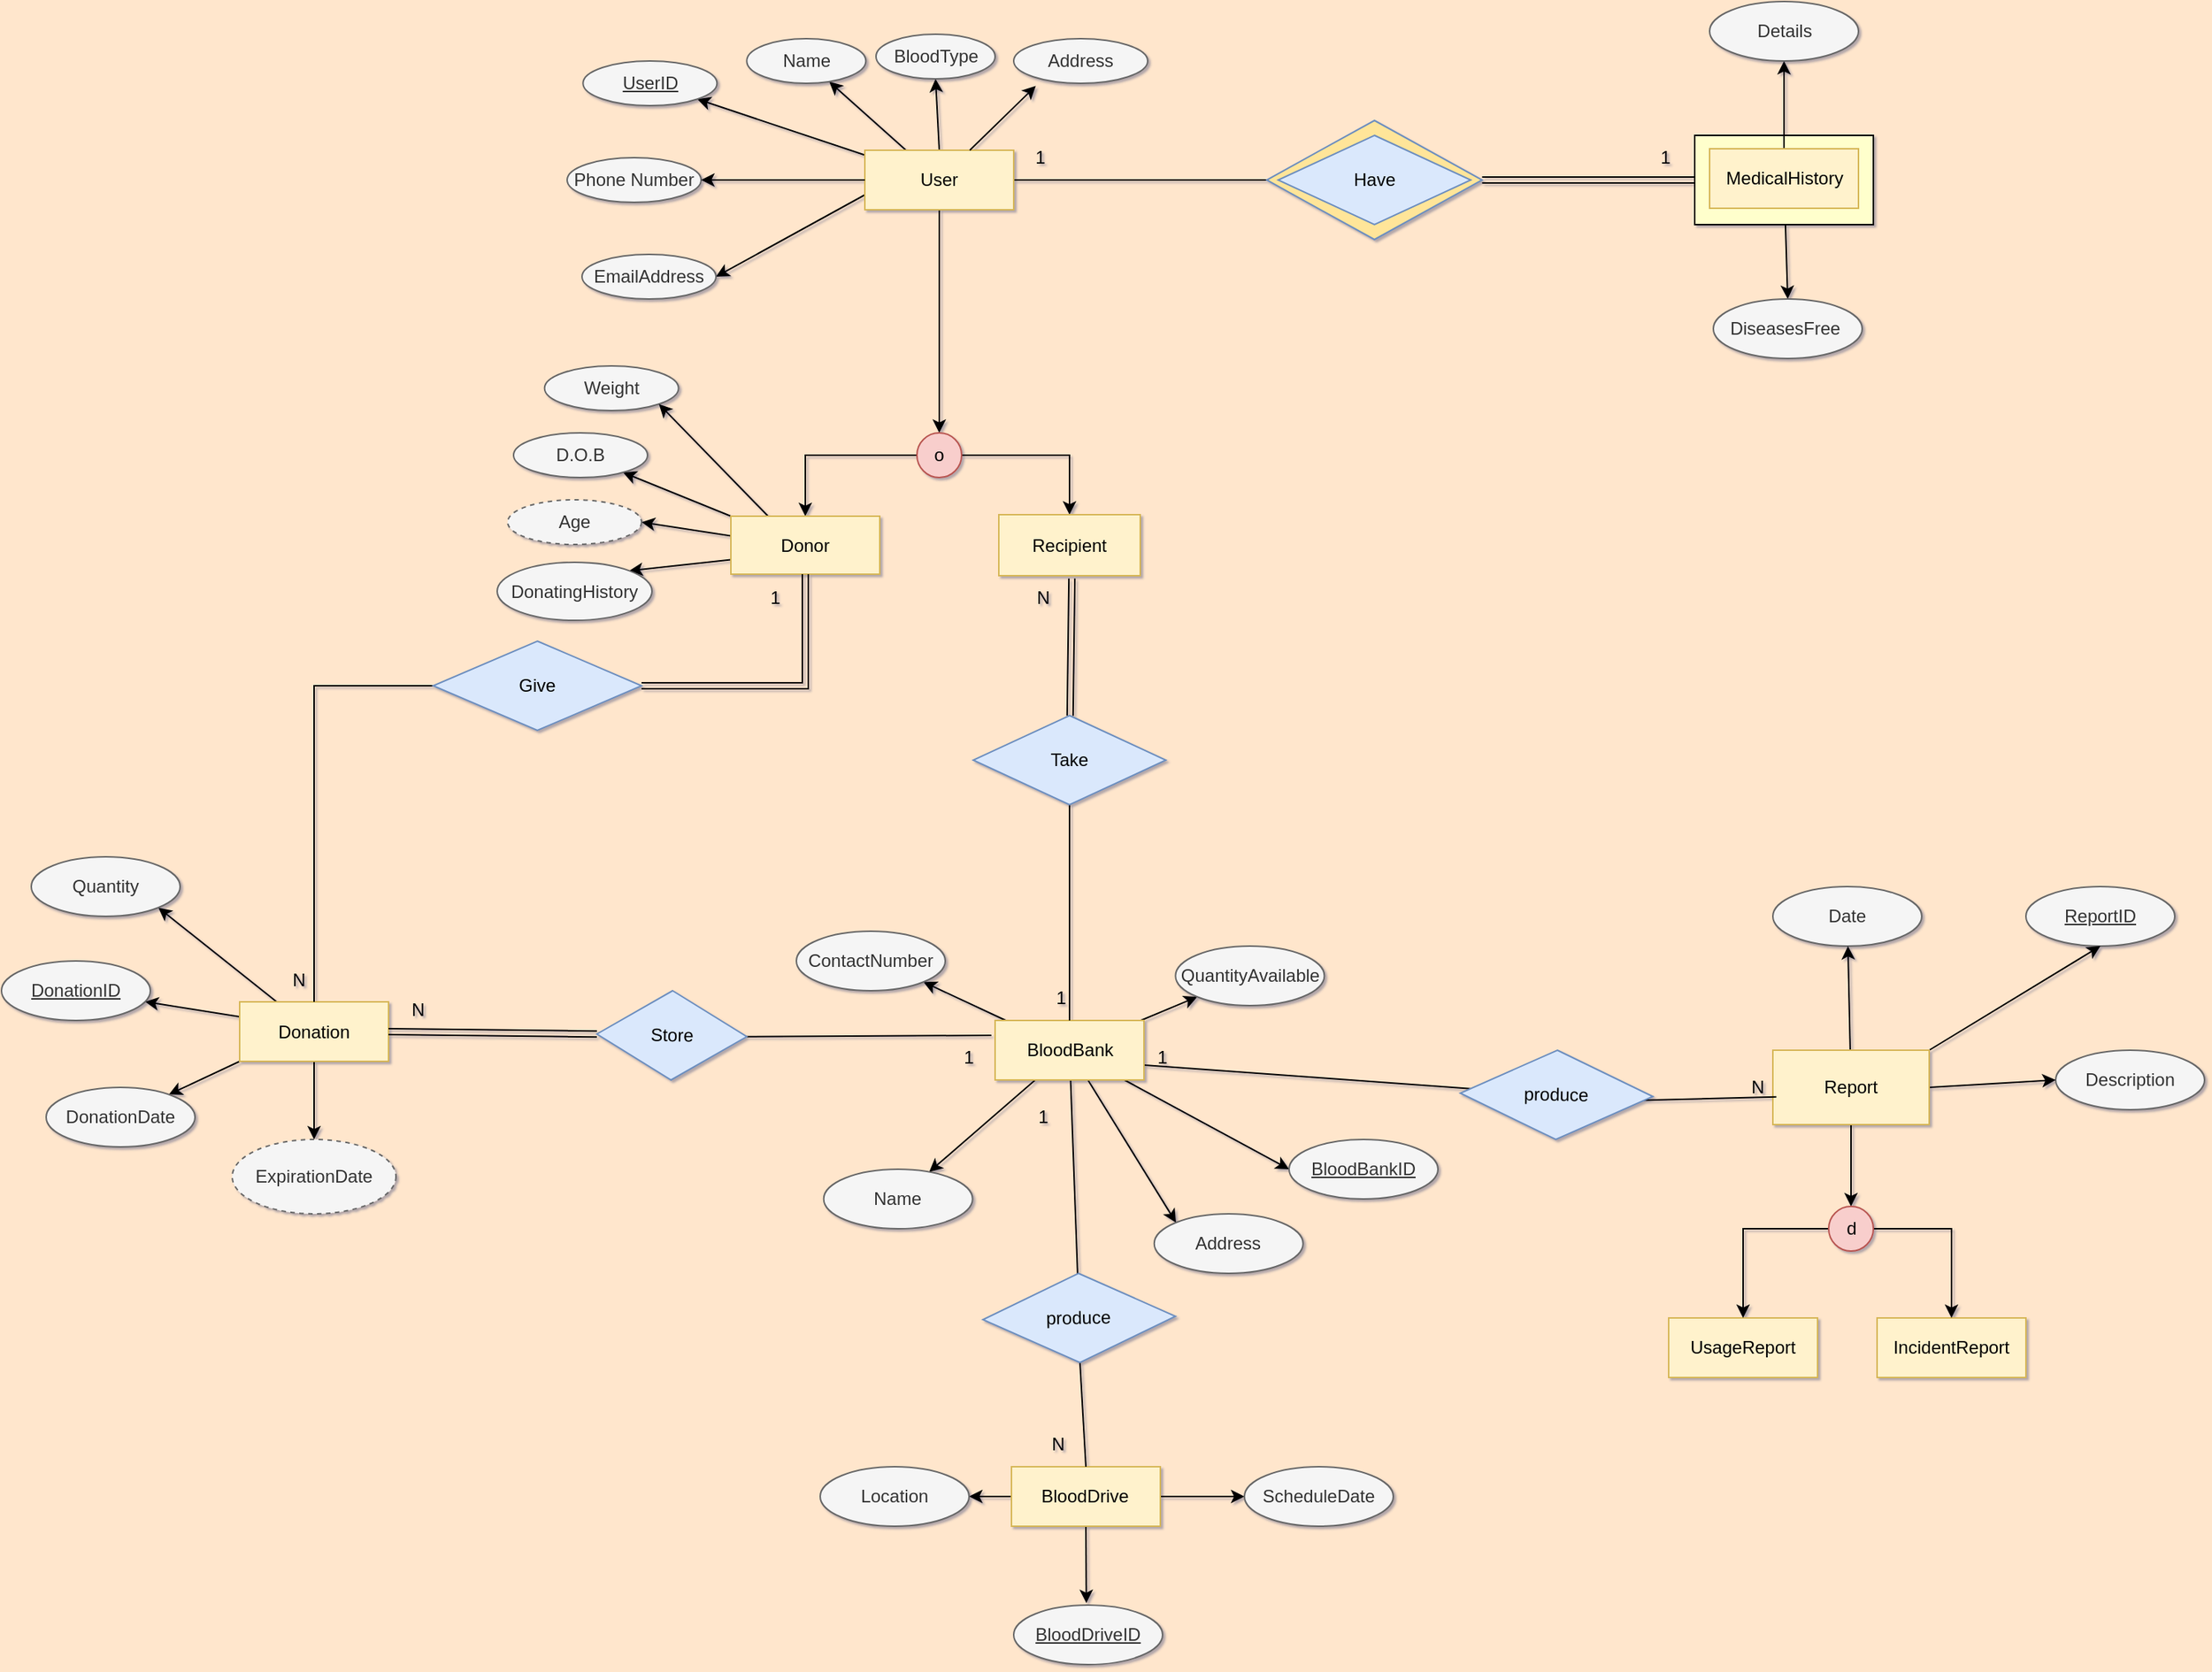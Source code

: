 <mxfile version="22.0.8" type="github">
  <diagram id="R2lEEEUBdFMjLlhIrx00" name="Page-1">
    <mxGraphModel dx="1985" dy="1155" grid="1" gridSize="10" guides="1" tooltips="1" connect="1" arrows="1" fold="1" page="1" pageScale="1" pageWidth="2336" pageHeight="1654" background="#FFE6CC" math="0" shadow="1" extFonts="Permanent Marker^https://fonts.googleapis.com/css?family=Permanent+Marker">
      <root>
        <mxCell id="0" />
        <mxCell id="1" parent="0" />
        <mxCell id="_rmbIt593e3uRn-yPing-3" value="" style="rounded=0;orthogonalLoop=1;jettySize=auto;html=1;" parent="1" source="_rmbIt593e3uRn-yPing-1" target="_rmbIt593e3uRn-yPing-2" edge="1">
          <mxGeometry relative="1" as="geometry" />
        </mxCell>
        <mxCell id="_rmbIt593e3uRn-yPing-5" value="" style="rounded=0;orthogonalLoop=1;jettySize=auto;html=1;" parent="1" source="_rmbIt593e3uRn-yPing-1" target="_rmbIt593e3uRn-yPing-4" edge="1">
          <mxGeometry relative="1" as="geometry" />
        </mxCell>
        <mxCell id="_rmbIt593e3uRn-yPing-9" style="rounded=0;orthogonalLoop=1;jettySize=auto;html=1;entryX=1;entryY=0.5;entryDx=0;entryDy=0;exitX=0;exitY=0.5;exitDx=0;exitDy=0;" parent="1" target="_rmbIt593e3uRn-yPing-10" edge="1">
          <mxGeometry relative="1" as="geometry">
            <mxPoint x="529.83" y="680" as="targetPoint" />
            <mxPoint x="590.83" y="710.5" as="sourcePoint" />
          </mxGeometry>
        </mxCell>
        <mxCell id="_rmbIt593e3uRn-yPing-12" value="" style="rounded=0;orthogonalLoop=1;jettySize=auto;html=1;exitX=0;exitY=0;exitDx=0;exitDy=0;" parent="1" source="mngqqu9BJPB-wj1xq_c6-21" target="_rmbIt593e3uRn-yPing-11" edge="1">
          <mxGeometry relative="1" as="geometry">
            <mxPoint x="494" y="670" as="sourcePoint" />
          </mxGeometry>
        </mxCell>
        <mxCell id="_rmbIt593e3uRn-yPing-21" style="rounded=0;orthogonalLoop=1;jettySize=auto;html=1;entryX=1;entryY=0.5;entryDx=0;entryDy=0;exitX=0;exitY=0.75;exitDx=0;exitDy=0;" parent="1" source="_rmbIt593e3uRn-yPing-1" target="_rmbIt593e3uRn-yPing-19" edge="1">
          <mxGeometry relative="1" as="geometry" />
        </mxCell>
        <mxCell id="_rmbIt593e3uRn-yPing-31" style="rounded=0;orthogonalLoop=1;jettySize=auto;html=1;exitX=0;exitY=0.75;exitDx=0;exitDy=0;entryX=1;entryY=0;entryDx=0;entryDy=0;" parent="1" source="mngqqu9BJPB-wj1xq_c6-21" target="_rmbIt593e3uRn-yPing-30" edge="1">
          <mxGeometry relative="1" as="geometry">
            <mxPoint x="591" y="731" as="sourcePoint" />
            <mxPoint x="490" y="741.75" as="targetPoint" />
          </mxGeometry>
        </mxCell>
        <mxCell id="ONDrYkihtajZO3aNgYlQ-14" style="rounded=0;orthogonalLoop=1;jettySize=auto;html=1;exitX=0.5;exitY=0;exitDx=0;exitDy=0;entryX=0.5;entryY=1;entryDx=0;entryDy=0;" parent="1" source="_rmbIt593e3uRn-yPing-1" target="ONDrYkihtajZO3aNgYlQ-13" edge="1">
          <mxGeometry relative="1" as="geometry" />
        </mxCell>
        <mxCell id="mngqqu9BJPB-wj1xq_c6-20" style="edgeStyle=orthogonalEdgeStyle;rounded=0;orthogonalLoop=1;jettySize=auto;html=1;entryX=0.5;entryY=0;entryDx=0;entryDy=0;" parent="1" source="_rmbIt593e3uRn-yPing-1" target="mngqqu9BJPB-wj1xq_c6-17" edge="1">
          <mxGeometry relative="1" as="geometry" />
        </mxCell>
        <mxCell id="thTgEI5GeHc5OVV1MgXY-12" style="edgeStyle=orthogonalEdgeStyle;rounded=0;orthogonalLoop=1;jettySize=auto;html=1;entryX=0;entryY=0.5;entryDx=0;entryDy=0;endArrow=none;endFill=0;" edge="1" parent="1" source="_rmbIt593e3uRn-yPing-1" target="thTgEI5GeHc5OVV1MgXY-2">
          <mxGeometry relative="1" as="geometry" />
        </mxCell>
        <mxCell id="_rmbIt593e3uRn-yPing-1" value="User" style="whiteSpace=wrap;html=1;align=center;fillColor=#fff2cc;strokeColor=#d6b656;" parent="1" vertex="1">
          <mxGeometry x="640" y="445" width="100" height="40" as="geometry" />
        </mxCell>
        <mxCell id="_rmbIt593e3uRn-yPing-2" value="UserID" style="ellipse;whiteSpace=wrap;html=1;align=center;fontStyle=4;fillColor=#f5f5f5;strokeColor=#666666;fontColor=#333333;" parent="1" vertex="1">
          <mxGeometry x="450.67" y="385" width="90" height="30" as="geometry" />
        </mxCell>
        <mxCell id="_rmbIt593e3uRn-yPing-4" value="Name" style="ellipse;whiteSpace=wrap;html=1;align=center;fillColor=#f5f5f5;strokeColor=#666666;fontColor=#333333;" parent="1" vertex="1">
          <mxGeometry x="560.67" y="370" width="80" height="30" as="geometry" />
        </mxCell>
        <mxCell id="_rmbIt593e3uRn-yPing-10" value="Age" style="ellipse;whiteSpace=wrap;html=1;align=center;dashed=1;fillColor=#f5f5f5;strokeColor=#666666;fontColor=#333333;" parent="1" vertex="1">
          <mxGeometry x="400" y="680" width="90" height="30" as="geometry" />
        </mxCell>
        <mxCell id="_rmbIt593e3uRn-yPing-11" value="D.O.B" style="ellipse;whiteSpace=wrap;html=1;align=center;fillColor=#f5f5f5;strokeColor=#666666;fontColor=#333333;" parent="1" vertex="1">
          <mxGeometry x="404" y="635" width="90" height="30" as="geometry" />
        </mxCell>
        <mxCell id="_rmbIt593e3uRn-yPing-13" value="Address" style="ellipse;whiteSpace=wrap;html=1;align=center;fillColor=#f5f5f5;strokeColor=#666666;fontColor=#333333;" parent="1" vertex="1">
          <mxGeometry x="740" y="370" width="90" height="30" as="geometry" />
        </mxCell>
        <mxCell id="_rmbIt593e3uRn-yPing-16" style="rounded=0;orthogonalLoop=1;jettySize=auto;html=1;entryX=0.165;entryY=1.058;entryDx=0;entryDy=0;entryPerimeter=0;" parent="1" source="_rmbIt593e3uRn-yPing-1" target="_rmbIt593e3uRn-yPing-13" edge="1">
          <mxGeometry relative="1" as="geometry" />
        </mxCell>
        <mxCell id="_rmbIt593e3uRn-yPing-17" value="Phone Number" style="ellipse;whiteSpace=wrap;html=1;align=center;fillColor=#f5f5f5;strokeColor=#666666;fontColor=#333333;" parent="1" vertex="1">
          <mxGeometry x="440" y="450" width="90" height="30" as="geometry" />
        </mxCell>
        <mxCell id="_rmbIt593e3uRn-yPing-19" value="EmailAddress" style="ellipse;whiteSpace=wrap;html=1;align=center;fillColor=#f5f5f5;strokeColor=#666666;fontColor=#333333;" parent="1" vertex="1">
          <mxGeometry x="450" y="515" width="90" height="30" as="geometry" />
        </mxCell>
        <mxCell id="_rmbIt593e3uRn-yPing-20" style="edgeStyle=orthogonalEdgeStyle;rounded=0;orthogonalLoop=1;jettySize=auto;html=1;exitX=0;exitY=0.5;exitDx=0;exitDy=0;entryX=1;entryY=0.5;entryDx=0;entryDy=0;" parent="1" source="_rmbIt593e3uRn-yPing-1" target="_rmbIt593e3uRn-yPing-17" edge="1">
          <mxGeometry relative="1" as="geometry" />
        </mxCell>
        <mxCell id="_rmbIt593e3uRn-yPing-24" value="Weight" style="ellipse;whiteSpace=wrap;html=1;align=center;fillColor=#f5f5f5;strokeColor=#666666;fontColor=#333333;" parent="1" vertex="1">
          <mxGeometry x="424.83" y="590" width="90" height="30" as="geometry" />
        </mxCell>
        <mxCell id="_rmbIt593e3uRn-yPing-30" value="DonatingHistory" style="ellipse;whiteSpace=wrap;html=1;align=center;fillColor=#f5f5f5;strokeColor=#666666;fontColor=#333333;" parent="1" vertex="1">
          <mxGeometry x="393" y="722" width="104" height="39" as="geometry" />
        </mxCell>
        <mxCell id="LjBN4Qn5D7-HvQ0hQZ_H-26" style="edgeStyle=orthogonalEdgeStyle;rounded=0;orthogonalLoop=1;jettySize=auto;html=1;entryX=0;entryY=0.5;entryDx=0;entryDy=0;" parent="1" edge="1">
          <mxGeometry relative="1" as="geometry">
            <mxPoint x="1380" y="385.059" as="sourcePoint" />
          </mxGeometry>
        </mxCell>
        <mxCell id="LjBN4Qn5D7-HvQ0hQZ_H-50" value="IncidentReport" style="whiteSpace=wrap;html=1;align=center;fillColor=#fff2cc;strokeColor=#d6b656;" parent="1" vertex="1">
          <mxGeometry x="1320" y="1230" width="100" height="40" as="geometry" />
        </mxCell>
        <mxCell id="LjBN4Qn5D7-HvQ0hQZ_H-51" value="ReportID" style="ellipse;whiteSpace=wrap;html=1;align=center;fontStyle=4;fillColor=#f5f5f5;strokeColor=#666666;fontColor=#333333;" parent="1" vertex="1">
          <mxGeometry x="1420" y="940" width="100" height="40" as="geometry" />
        </mxCell>
        <mxCell id="LjBN4Qn5D7-HvQ0hQZ_H-52" value="Description" style="ellipse;whiteSpace=wrap;html=1;align=center;fillColor=#f5f5f5;strokeColor=#666666;fontColor=#333333;" parent="1" vertex="1">
          <mxGeometry x="1440" y="1050" width="100" height="40" as="geometry" />
        </mxCell>
        <mxCell id="LjBN4Qn5D7-HvQ0hQZ_H-57" value="UsageReport" style="whiteSpace=wrap;html=1;align=center;fillColor=#fff2cc;strokeColor=#d6b656;" parent="1" vertex="1">
          <mxGeometry x="1180" y="1230" width="100" height="40" as="geometry" />
        </mxCell>
        <mxCell id="LjBN4Qn5D7-HvQ0hQZ_H-59" value="Date" style="ellipse;whiteSpace=wrap;html=1;align=center;fillColor=#f5f5f5;strokeColor=#666666;fontColor=#333333;" parent="1" vertex="1">
          <mxGeometry x="1250" y="940" width="100" height="40" as="geometry" />
        </mxCell>
        <mxCell id="AMj3o4mjBAUH1Wynp_XB-3" value="" style="rounded=0;orthogonalLoop=1;jettySize=auto;html=1;" parent="1" source="AMj3o4mjBAUH1Wynp_XB-1" target="LjBN4Qn5D7-HvQ0hQZ_H-59" edge="1">
          <mxGeometry relative="1" as="geometry" />
        </mxCell>
        <mxCell id="AMj3o4mjBAUH1Wynp_XB-4" style="rounded=0;orthogonalLoop=1;jettySize=auto;html=1;exitX=1;exitY=0;exitDx=0;exitDy=0;entryX=0.5;entryY=1;entryDx=0;entryDy=0;" parent="1" source="AMj3o4mjBAUH1Wynp_XB-1" target="LjBN4Qn5D7-HvQ0hQZ_H-51" edge="1">
          <mxGeometry relative="1" as="geometry" />
        </mxCell>
        <mxCell id="AMj3o4mjBAUH1Wynp_XB-5" style="edgeStyle=orthogonalEdgeStyle;rounded=0;orthogonalLoop=1;jettySize=auto;html=1;exitX=0.5;exitY=1;exitDx=0;exitDy=0;" parent="1" source="AMj3o4mjBAUH1Wynp_XB-1" target="AMj3o4mjBAUH1Wynp_XB-6" edge="1">
          <mxGeometry relative="1" as="geometry">
            <mxPoint x="1355" y="820" as="targetPoint" />
          </mxGeometry>
        </mxCell>
        <mxCell id="ONDrYkihtajZO3aNgYlQ-47" style="rounded=0;orthogonalLoop=1;jettySize=auto;html=1;exitX=1;exitY=0.5;exitDx=0;exitDy=0;entryX=0;entryY=0.5;entryDx=0;entryDy=0;" parent="1" source="AMj3o4mjBAUH1Wynp_XB-1" target="LjBN4Qn5D7-HvQ0hQZ_H-52" edge="1">
          <mxGeometry relative="1" as="geometry" />
        </mxCell>
        <mxCell id="AMj3o4mjBAUH1Wynp_XB-1" value="Report" style="rounded=0;whiteSpace=wrap;html=1;fillColor=#fff2cc;strokeColor=#d6b656;" parent="1" vertex="1">
          <mxGeometry x="1250" y="1050" width="105" height="50" as="geometry" />
        </mxCell>
        <mxCell id="AMj3o4mjBAUH1Wynp_XB-7" style="edgeStyle=orthogonalEdgeStyle;rounded=0;orthogonalLoop=1;jettySize=auto;html=1;exitX=0;exitY=0.5;exitDx=0;exitDy=0;entryX=0.5;entryY=0;entryDx=0;entryDy=0;" parent="1" source="AMj3o4mjBAUH1Wynp_XB-6" target="LjBN4Qn5D7-HvQ0hQZ_H-57" edge="1">
          <mxGeometry relative="1" as="geometry" />
        </mxCell>
        <mxCell id="AMj3o4mjBAUH1Wynp_XB-8" style="rounded=0;orthogonalLoop=1;jettySize=auto;html=1;exitX=1;exitY=0.5;exitDx=0;exitDy=0;entryX=0.5;entryY=0;entryDx=0;entryDy=0;edgeStyle=orthogonalEdgeStyle;" parent="1" source="AMj3o4mjBAUH1Wynp_XB-6" target="LjBN4Qn5D7-HvQ0hQZ_H-50" edge="1">
          <mxGeometry relative="1" as="geometry" />
        </mxCell>
        <mxCell id="AMj3o4mjBAUH1Wynp_XB-6" value="d" style="ellipse;whiteSpace=wrap;html=1;fillColor=#f8cecc;strokeColor=#b85450;" parent="1" vertex="1">
          <mxGeometry x="1287.5" y="1155" width="30" height="30" as="geometry" />
        </mxCell>
        <mxCell id="ONDrYkihtajZO3aNgYlQ-13" value="BloodType" style="ellipse;whiteSpace=wrap;html=1;align=center;fillColor=#f5f5f5;strokeColor=#666666;fontColor=#333333;" parent="1" vertex="1">
          <mxGeometry x="647.5" y="367" width="80" height="30" as="geometry" />
        </mxCell>
        <mxCell id="ONDrYkihtajZO3aNgYlQ-53" style="rounded=0;orthogonalLoop=1;jettySize=auto;html=1;exitX=1;exitY=0.5;exitDx=0;exitDy=0;entryX=0;entryY=0;entryDx=0;entryDy=0;" parent="1" edge="1">
          <mxGeometry relative="1" as="geometry">
            <mxPoint x="1720" y="585" as="targetPoint" />
          </mxGeometry>
        </mxCell>
        <mxCell id="mngqqu9BJPB-wj1xq_c6-36" style="edgeStyle=orthogonalEdgeStyle;rounded=0;orthogonalLoop=1;jettySize=auto;html=1;entryX=0.5;entryY=0;entryDx=0;entryDy=0;" parent="1" source="mngqqu9BJPB-wj1xq_c6-17" target="mngqqu9BJPB-wj1xq_c6-21" edge="1">
          <mxGeometry relative="1" as="geometry" />
        </mxCell>
        <mxCell id="mngqqu9BJPB-wj1xq_c6-40" style="edgeStyle=orthogonalEdgeStyle;rounded=0;orthogonalLoop=1;jettySize=auto;html=1;exitX=1;exitY=0.5;exitDx=0;exitDy=0;entryX=0.5;entryY=0;entryDx=0;entryDy=0;" parent="1" source="mngqqu9BJPB-wj1xq_c6-17" target="mngqqu9BJPB-wj1xq_c6-39" edge="1">
          <mxGeometry relative="1" as="geometry" />
        </mxCell>
        <mxCell id="mngqqu9BJPB-wj1xq_c6-17" value="o" style="ellipse;whiteSpace=wrap;html=1;fillColor=#f8cecc;strokeColor=#b85450;" parent="1" vertex="1">
          <mxGeometry x="675" y="635" width="30" height="30" as="geometry" />
        </mxCell>
        <mxCell id="t70BHWSZukmcB8q4agb_-3" style="rounded=0;orthogonalLoop=1;jettySize=auto;html=1;exitX=0.25;exitY=0;exitDx=0;exitDy=0;entryX=1;entryY=1;entryDx=0;entryDy=0;" parent="1" source="mngqqu9BJPB-wj1xq_c6-21" target="_rmbIt593e3uRn-yPing-24" edge="1">
          <mxGeometry relative="1" as="geometry" />
        </mxCell>
        <mxCell id="mngqqu9BJPB-wj1xq_c6-21" value="Donor" style="rounded=0;whiteSpace=wrap;html=1;fillColor=#fff2cc;strokeColor=#d6b656;" parent="1" vertex="1">
          <mxGeometry x="550" y="691" width="100" height="39" as="geometry" />
        </mxCell>
        <mxCell id="mngqqu9BJPB-wj1xq_c6-22" style="rounded=0;orthogonalLoop=1;jettySize=auto;html=1;exitX=0;exitY=0.25;exitDx=0;exitDy=0;" parent="1" source="mngqqu9BJPB-wj1xq_c6-27" target="mngqqu9BJPB-wj1xq_c6-28" edge="1">
          <mxGeometry relative="1" as="geometry" />
        </mxCell>
        <mxCell id="mngqqu9BJPB-wj1xq_c6-23" style="rounded=0;orthogonalLoop=1;jettySize=auto;html=1;exitX=0;exitY=1;exitDx=0;exitDy=0;" parent="1" source="mngqqu9BJPB-wj1xq_c6-27" target="mngqqu9BJPB-wj1xq_c6-29" edge="1">
          <mxGeometry relative="1" as="geometry" />
        </mxCell>
        <mxCell id="mngqqu9BJPB-wj1xq_c6-24" style="rounded=0;orthogonalLoop=1;jettySize=auto;html=1;entryX=1;entryY=1;entryDx=0;entryDy=0;" parent="1" source="mngqqu9BJPB-wj1xq_c6-27" target="mngqqu9BJPB-wj1xq_c6-30" edge="1">
          <mxGeometry relative="1" as="geometry" />
        </mxCell>
        <mxCell id="t70BHWSZukmcB8q4agb_-6" style="rounded=0;orthogonalLoop=1;jettySize=auto;html=1;exitX=0.5;exitY=1;exitDx=0;exitDy=0;entryX=0.5;entryY=0;entryDx=0;entryDy=0;" parent="1" source="mngqqu9BJPB-wj1xq_c6-27" target="t70BHWSZukmcB8q4agb_-5" edge="1">
          <mxGeometry relative="1" as="geometry" />
        </mxCell>
        <mxCell id="mngqqu9BJPB-wj1xq_c6-27" value="Donation" style="whiteSpace=wrap;html=1;align=center;fillColor=#fff2cc;strokeColor=#d6b656;direction=east;" parent="1" vertex="1">
          <mxGeometry x="220" y="1017.5" width="100" height="40" as="geometry" />
        </mxCell>
        <mxCell id="mngqqu9BJPB-wj1xq_c6-28" value="DonationID" style="ellipse;whiteSpace=wrap;html=1;align=center;fontStyle=4;fillColor=#f5f5f5;strokeColor=#666666;fontColor=#333333;direction=east;" parent="1" vertex="1">
          <mxGeometry x="60" y="990" width="100" height="40" as="geometry" />
        </mxCell>
        <mxCell id="mngqqu9BJPB-wj1xq_c6-29" value="DonationDate" style="ellipse;whiteSpace=wrap;html=1;align=center;fillColor=#f5f5f5;strokeColor=#666666;fontColor=#333333;direction=east;" parent="1" vertex="1">
          <mxGeometry x="90" y="1075" width="100" height="40" as="geometry" />
        </mxCell>
        <mxCell id="mngqqu9BJPB-wj1xq_c6-30" value="Quantity" style="ellipse;whiteSpace=wrap;html=1;align=center;fillColor=#f5f5f5;strokeColor=#666666;fontColor=#333333;direction=east;" parent="1" vertex="1">
          <mxGeometry x="80" y="920" width="100" height="40" as="geometry" />
        </mxCell>
        <mxCell id="mngqqu9BJPB-wj1xq_c6-31" style="edgeStyle=orthogonalEdgeStyle;rounded=0;orthogonalLoop=1;jettySize=auto;html=1;exitX=0.5;exitY=1;exitDx=0;exitDy=0;entryX=1;entryY=0.5;entryDx=0;entryDy=0;shape=link;" parent="1" source="mngqqu9BJPB-wj1xq_c6-21" target="mngqqu9BJPB-wj1xq_c6-32" edge="1">
          <mxGeometry relative="1" as="geometry">
            <mxPoint x="170" y="1080" as="sourcePoint" />
          </mxGeometry>
        </mxCell>
        <mxCell id="mngqqu9BJPB-wj1xq_c6-37" style="edgeStyle=orthogonalEdgeStyle;rounded=0;orthogonalLoop=1;jettySize=auto;html=1;entryX=0.5;entryY=0;entryDx=0;entryDy=0;endArrow=none;endFill=0;" parent="1" source="mngqqu9BJPB-wj1xq_c6-32" target="mngqqu9BJPB-wj1xq_c6-27" edge="1">
          <mxGeometry relative="1" as="geometry" />
        </mxCell>
        <mxCell id="mngqqu9BJPB-wj1xq_c6-32" value="Give" style="shape=rhombus;perimeter=rhombusPerimeter;whiteSpace=wrap;html=1;align=center;rotation=0;fillColor=#dae8fc;strokeColor=#6c8ebf;" parent="1" vertex="1">
          <mxGeometry x="350" y="775" width="140" height="60" as="geometry" />
        </mxCell>
        <mxCell id="mngqqu9BJPB-wj1xq_c6-38" value="N" style="text;html=1;strokeColor=none;fillColor=none;align=center;verticalAlign=middle;whiteSpace=wrap;rounded=0;" parent="1" vertex="1">
          <mxGeometry x="310" y="995" width="60" height="55" as="geometry" />
        </mxCell>
        <mxCell id="mngqqu9BJPB-wj1xq_c6-39" value="Recipient" style="rounded=0;whiteSpace=wrap;html=1;fillColor=#fff2cc;strokeColor=#d6b656;" parent="1" vertex="1">
          <mxGeometry x="730" y="690" width="95" height="41" as="geometry" />
        </mxCell>
        <mxCell id="mngqqu9BJPB-wj1xq_c6-41" style="rounded=0;orthogonalLoop=1;jettySize=auto;html=1;shape=link;exitX=0;exitY=0.5;exitDx=0;exitDy=0;entryX=1;entryY=0.5;entryDx=0;entryDy=0;" parent="1" source="mngqqu9BJPB-wj1xq_c6-92" target="mngqqu9BJPB-wj1xq_c6-27" edge="1">
          <mxGeometry relative="1" as="geometry">
            <mxPoint x="227.251" y="910.05" as="sourcePoint" />
            <mxPoint x="330" y="960" as="targetPoint" />
          </mxGeometry>
        </mxCell>
        <mxCell id="mngqqu9BJPB-wj1xq_c6-55" style="rounded=0;orthogonalLoop=1;jettySize=auto;html=1;exitX=0.664;exitY=1.045;exitDx=0;exitDy=0;shape=link;exitPerimeter=0;" parent="1" target="mngqqu9BJPB-wj1xq_c6-54" edge="1">
          <mxGeometry relative="1" as="geometry">
            <mxPoint x="779.08" y="732.845" as="sourcePoint" />
            <mxPoint x="766" y="815" as="targetPoint" />
          </mxGeometry>
        </mxCell>
        <mxCell id="mngqqu9BJPB-wj1xq_c6-59" style="edgeStyle=orthogonalEdgeStyle;rounded=0;orthogonalLoop=1;jettySize=auto;html=1;entryX=1;entryY=0.5;entryDx=0;entryDy=0;" parent="1" target="mngqqu9BJPB-wj1xq_c6-63" edge="1">
          <mxGeometry relative="1" as="geometry">
            <mxPoint x="634" y="167.0" as="sourcePoint" />
          </mxGeometry>
        </mxCell>
        <mxCell id="mngqqu9BJPB-wj1xq_c6-60" style="edgeStyle=orthogonalEdgeStyle;rounded=0;orthogonalLoop=1;jettySize=auto;html=1;entryX=0;entryY=0.5;entryDx=0;entryDy=0;" parent="1" target="mngqqu9BJPB-wj1xq_c6-64" edge="1">
          <mxGeometry relative="1" as="geometry">
            <mxPoint x="734" y="167.0" as="sourcePoint" />
          </mxGeometry>
        </mxCell>
        <mxCell id="mngqqu9BJPB-wj1xq_c6-72" style="rounded=0;orthogonalLoop=1;jettySize=auto;html=1;entryX=1;entryY=1;entryDx=0;entryDy=0;" parent="1" source="mngqqu9BJPB-wj1xq_c6-79" target="mngqqu9BJPB-wj1xq_c6-83" edge="1">
          <mxGeometry relative="1" as="geometry" />
        </mxCell>
        <mxCell id="mngqqu9BJPB-wj1xq_c6-73" style="rounded=0;orthogonalLoop=1;jettySize=auto;html=1;" parent="1" source="mngqqu9BJPB-wj1xq_c6-79" target="mngqqu9BJPB-wj1xq_c6-81" edge="1">
          <mxGeometry relative="1" as="geometry" />
        </mxCell>
        <mxCell id="mngqqu9BJPB-wj1xq_c6-74" style="rounded=0;orthogonalLoop=1;jettySize=auto;html=1;entryX=0;entryY=0.5;entryDx=0;entryDy=0;" parent="1" source="mngqqu9BJPB-wj1xq_c6-79" target="mngqqu9BJPB-wj1xq_c6-80" edge="1">
          <mxGeometry relative="1" as="geometry" />
        </mxCell>
        <mxCell id="mngqqu9BJPB-wj1xq_c6-78" style="rounded=0;orthogonalLoop=1;jettySize=auto;html=1;exitX=1;exitY=0.75;exitDx=0;exitDy=0;endArrow=none;endFill=0;" parent="1" source="mngqqu9BJPB-wj1xq_c6-79" target="mngqqu9BJPB-wj1xq_c6-94" edge="1">
          <mxGeometry relative="1" as="geometry">
            <mxPoint x="819.99" y="1075.56" as="sourcePoint" />
            <mxPoint x="1155.61" y="1064.431" as="targetPoint" />
          </mxGeometry>
        </mxCell>
        <mxCell id="mngqqu9BJPB-wj1xq_c6-99" style="rounded=0;orthogonalLoop=1;jettySize=auto;html=1;entryX=0;entryY=1;entryDx=0;entryDy=0;" parent="1" source="mngqqu9BJPB-wj1xq_c6-79" target="mngqqu9BJPB-wj1xq_c6-91" edge="1">
          <mxGeometry relative="1" as="geometry" />
        </mxCell>
        <mxCell id="mngqqu9BJPB-wj1xq_c6-101" style="rounded=0;orthogonalLoop=1;jettySize=auto;html=1;entryX=0;entryY=0;entryDx=0;entryDy=0;" parent="1" source="mngqqu9BJPB-wj1xq_c6-79" target="mngqqu9BJPB-wj1xq_c6-82" edge="1">
          <mxGeometry relative="1" as="geometry" />
        </mxCell>
        <mxCell id="mngqqu9BJPB-wj1xq_c6-109" style="rounded=0;orthogonalLoop=1;jettySize=auto;html=1;endArrow=none;endFill=0;" parent="1" source="mngqqu9BJPB-wj1xq_c6-79" target="mngqqu9BJPB-wj1xq_c6-93" edge="1">
          <mxGeometry relative="1" as="geometry" />
        </mxCell>
        <mxCell id="mngqqu9BJPB-wj1xq_c6-79" value="BloodBank" style="whiteSpace=wrap;html=1;align=center;fillColor=#fff2cc;strokeColor=#d6b656;" parent="1" vertex="1">
          <mxGeometry x="727.5" y="1030" width="100" height="40" as="geometry" />
        </mxCell>
        <mxCell id="mngqqu9BJPB-wj1xq_c6-80" value="BloodBankID " style="ellipse;whiteSpace=wrap;html=1;align=center;fontStyle=4;fillColor=#f5f5f5;strokeColor=#666666;fontColor=#333333;" parent="1" vertex="1">
          <mxGeometry x="925" y="1110" width="100" height="40" as="geometry" />
        </mxCell>
        <mxCell id="mngqqu9BJPB-wj1xq_c6-81" value="Name" style="ellipse;whiteSpace=wrap;html=1;align=center;fillColor=#f5f5f5;strokeColor=#666666;fontColor=#333333;" parent="1" vertex="1">
          <mxGeometry x="612.35" y="1130" width="100" height="40" as="geometry" />
        </mxCell>
        <mxCell id="mngqqu9BJPB-wj1xq_c6-82" value="Address" style="ellipse;whiteSpace=wrap;html=1;align=center;fillColor=#f5f5f5;strokeColor=#666666;fontColor=#333333;" parent="1" vertex="1">
          <mxGeometry x="834.39" y="1160" width="100" height="40" as="geometry" />
        </mxCell>
        <mxCell id="mngqqu9BJPB-wj1xq_c6-83" value="ContactNumber" style="ellipse;whiteSpace=wrap;html=1;align=center;fillColor=#f5f5f5;strokeColor=#666666;fontColor=#333333;" parent="1" vertex="1">
          <mxGeometry x="594" y="970" width="100" height="40" as="geometry" />
        </mxCell>
        <mxCell id="mngqqu9BJPB-wj1xq_c6-84" style="edgeStyle=orthogonalEdgeStyle;rounded=0;orthogonalLoop=1;jettySize=auto;html=1;entryX=1;entryY=0.5;entryDx=0;entryDy=0;" parent="1" source="mngqqu9BJPB-wj1xq_c6-87" target="mngqqu9BJPB-wj1xq_c6-89" edge="1">
          <mxGeometry relative="1" as="geometry" />
        </mxCell>
        <mxCell id="mngqqu9BJPB-wj1xq_c6-85" style="edgeStyle=orthogonalEdgeStyle;rounded=0;orthogonalLoop=1;jettySize=auto;html=1;entryX=0;entryY=0.5;entryDx=0;entryDy=0;" parent="1" source="mngqqu9BJPB-wj1xq_c6-87" target="mngqqu9BJPB-wj1xq_c6-90" edge="1">
          <mxGeometry relative="1" as="geometry" />
        </mxCell>
        <mxCell id="mngqqu9BJPB-wj1xq_c6-86" style="rounded=0;orthogonalLoop=1;jettySize=auto;html=1;entryX=0.66;entryY=-0.033;entryDx=0;entryDy=0;entryPerimeter=0;exitX=0.5;exitY=1;exitDx=0;exitDy=0;" parent="1" source="mngqqu9BJPB-wj1xq_c6-87" edge="1">
          <mxGeometry relative="1" as="geometry">
            <mxPoint x="788.81" y="1421.68" as="targetPoint" />
            <mxPoint x="776.186" y="1370" as="sourcePoint" />
          </mxGeometry>
        </mxCell>
        <mxCell id="mngqqu9BJPB-wj1xq_c6-87" value="BloodDrive" style="whiteSpace=wrap;html=1;align=center;fillColor=#fff2cc;strokeColor=#d6b656;" parent="1" vertex="1">
          <mxGeometry x="738.49" y="1330" width="100" height="40" as="geometry" />
        </mxCell>
        <mxCell id="mngqqu9BJPB-wj1xq_c6-88" value="BloodDriveID" style="ellipse;whiteSpace=wrap;html=1;align=center;fontStyle=4;fillColor=#f5f5f5;strokeColor=#666666;fontColor=#333333;" parent="1" vertex="1">
          <mxGeometry x="740" y="1423" width="100" height="40" as="geometry" />
        </mxCell>
        <mxCell id="mngqqu9BJPB-wj1xq_c6-89" value="Location" style="ellipse;whiteSpace=wrap;html=1;align=center;fillColor=#f5f5f5;strokeColor=#666666;fontColor=#333333;" parent="1" vertex="1">
          <mxGeometry x="610" y="1330" width="100" height="40" as="geometry" />
        </mxCell>
        <mxCell id="mngqqu9BJPB-wj1xq_c6-90" value="ScheduleDate" style="ellipse;whiteSpace=wrap;html=1;align=center;fillColor=#f5f5f5;strokeColor=#666666;fontColor=#333333;" parent="1" vertex="1">
          <mxGeometry x="895" y="1330" width="100" height="40" as="geometry" />
        </mxCell>
        <mxCell id="mngqqu9BJPB-wj1xq_c6-91" value="QuantityAvailable" style="ellipse;whiteSpace=wrap;html=1;align=center;fillColor=#f5f5f5;strokeColor=#666666;fontColor=#333333;" parent="1" vertex="1">
          <mxGeometry x="848.69" y="980" width="100" height="40" as="geometry" />
        </mxCell>
        <mxCell id="mngqqu9BJPB-wj1xq_c6-97" style="rounded=0;orthogonalLoop=1;jettySize=auto;html=1;entryX=0.75;entryY=0;entryDx=0;entryDy=0;endArrow=none;endFill=0;exitX=1;exitY=0.5;exitDx=0;exitDy=0;" parent="1" source="mngqqu9BJPB-wj1xq_c6-92" target="mngqqu9BJPB-wj1xq_c6-116" edge="1">
          <mxGeometry relative="1" as="geometry">
            <mxPoint x="533.388" y="1078.189" as="sourcePoint" />
            <mxPoint x="727.5" y="1061.82" as="targetPoint" />
          </mxGeometry>
        </mxCell>
        <mxCell id="mngqqu9BJPB-wj1xq_c6-92" value="Store" style="shape=rhombus;perimeter=rhombusPerimeter;whiteSpace=wrap;html=1;align=center;rotation=1;fillColor=#dae8fc;strokeColor=#6c8ebf;" parent="1" vertex="1">
          <mxGeometry x="460.0" y="1010" width="100.67" height="60" as="geometry" />
        </mxCell>
        <mxCell id="mngqqu9BJPB-wj1xq_c6-100" style="rounded=0;orthogonalLoop=1;jettySize=auto;html=1;entryX=0.5;entryY=0;entryDx=0;entryDy=0;endArrow=none;endFill=0;exitX=0.5;exitY=1;exitDx=0;exitDy=0;" parent="1" source="mngqqu9BJPB-wj1xq_c6-93" target="mngqqu9BJPB-wj1xq_c6-87" edge="1">
          <mxGeometry relative="1" as="geometry">
            <mxPoint x="772.418" y="1317.613" as="sourcePoint" />
            <mxPoint x="767.58" y="1440" as="targetPoint" />
          </mxGeometry>
        </mxCell>
        <mxCell id="mngqqu9BJPB-wj1xq_c6-93" value="produce" style="shape=rhombus;perimeter=rhombusPerimeter;whiteSpace=wrap;html=1;align=center;rotation=-1;fillColor=#dae8fc;strokeColor=#6c8ebf;" parent="1" vertex="1">
          <mxGeometry x="719.3" y="1200" width="129.39" height="60" as="geometry" />
        </mxCell>
        <mxCell id="mngqqu9BJPB-wj1xq_c6-104" style="rounded=0;orthogonalLoop=1;jettySize=auto;html=1;entryX=0;entryY=0.75;entryDx=0;entryDy=0;exitX=0.954;exitY=0.543;exitDx=0;exitDy=0;exitPerimeter=0;endArrow=none;endFill=0;" parent="1" source="mngqqu9BJPB-wj1xq_c6-94" edge="1">
          <mxGeometry relative="1" as="geometry">
            <mxPoint x="1169.391" y="1078.577" as="sourcePoint" />
            <mxPoint x="1252.31" y="1081.43" as="targetPoint" />
          </mxGeometry>
        </mxCell>
        <mxCell id="mngqqu9BJPB-wj1xq_c6-94" value="produce" style="shape=rhombus;perimeter=rhombusPerimeter;whiteSpace=wrap;html=1;align=center;rotation=1;fillColor=#dae8fc;strokeColor=#6c8ebf;" parent="1" vertex="1">
          <mxGeometry x="1040" y="1050" width="129.39" height="60" as="geometry" />
        </mxCell>
        <mxCell id="mngqqu9BJPB-wj1xq_c6-98" style="rounded=0;orthogonalLoop=1;jettySize=auto;html=1;entryX=0.341;entryY=0.902;entryDx=0;entryDy=0;entryPerimeter=0;exitX=0.5;exitY=0;exitDx=0;exitDy=0;endArrow=none;endFill=0;" parent="1" source="mngqqu9BJPB-wj1xq_c6-54" edge="1">
          <mxGeometry relative="1" as="geometry">
            <mxPoint x="714" y="965" as="sourcePoint" />
            <mxPoint x="775.422" y="859.12" as="targetPoint" />
          </mxGeometry>
        </mxCell>
        <mxCell id="mngqqu9BJPB-wj1xq_c6-113" value="1" style="text;html=1;strokeColor=none;fillColor=none;align=center;verticalAlign=middle;whiteSpace=wrap;rounded=0;" parent="1" vertex="1">
          <mxGeometry x="550" y="731" width="60" height="30" as="geometry" />
        </mxCell>
        <mxCell id="mngqqu9BJPB-wj1xq_c6-114" value="" style="rounded=0;orthogonalLoop=1;jettySize=auto;html=1;exitX=0.5;exitY=0;exitDx=0;exitDy=0;endArrow=none;endFill=0;entryX=0.5;entryY=1;entryDx=0;entryDy=0;" parent="1" source="mngqqu9BJPB-wj1xq_c6-79" target="mngqqu9BJPB-wj1xq_c6-54" edge="1">
          <mxGeometry relative="1" as="geometry">
            <mxPoint x="778" y="1030" as="sourcePoint" />
            <mxPoint x="778" y="890" as="targetPoint" />
          </mxGeometry>
        </mxCell>
        <mxCell id="mngqqu9BJPB-wj1xq_c6-54" value="Take" style="shape=rhombus;perimeter=rhombusPerimeter;whiteSpace=wrap;html=1;align=center;rotation=0;fillColor=#dae8fc;strokeColor=#6c8ebf;" parent="1" vertex="1">
          <mxGeometry x="712.81" y="825" width="129.39" height="60" as="geometry" />
        </mxCell>
        <mxCell id="mngqqu9BJPB-wj1xq_c6-116" value="1" style="text;html=1;strokeColor=none;fillColor=none;align=center;verticalAlign=middle;whiteSpace=wrap;rounded=0;" parent="1" vertex="1">
          <mxGeometry x="680" y="1040" width="60" height="30" as="geometry" />
        </mxCell>
        <mxCell id="mngqqu9BJPB-wj1xq_c6-117" value="1" style="text;html=1;strokeColor=none;fillColor=none;align=center;verticalAlign=middle;whiteSpace=wrap;rounded=0;" parent="1" vertex="1">
          <mxGeometry x="810" y="1040" width="60" height="30" as="geometry" />
        </mxCell>
        <mxCell id="mngqqu9BJPB-wj1xq_c6-118" value="N" style="text;html=1;strokeColor=none;fillColor=none;align=center;verticalAlign=middle;whiteSpace=wrap;rounded=0;" parent="1" vertex="1">
          <mxGeometry x="1210" y="1060" width="60" height="30" as="geometry" />
        </mxCell>
        <mxCell id="mngqqu9BJPB-wj1xq_c6-119" value="1" style="text;html=1;strokeColor=none;fillColor=none;align=center;verticalAlign=middle;whiteSpace=wrap;rounded=0;" parent="1" vertex="1">
          <mxGeometry x="730" y="1080" width="60" height="30" as="geometry" />
        </mxCell>
        <mxCell id="mngqqu9BJPB-wj1xq_c6-121" value="N" style="text;html=1;strokeColor=none;fillColor=none;align=center;verticalAlign=middle;whiteSpace=wrap;rounded=0;" parent="1" vertex="1">
          <mxGeometry x="740" y="1300" width="60" height="30" as="geometry" />
        </mxCell>
        <mxCell id="mngqqu9BJPB-wj1xq_c6-122" value="1" style="text;html=1;strokeColor=none;fillColor=none;align=center;verticalAlign=middle;whiteSpace=wrap;rounded=0;" parent="1" vertex="1">
          <mxGeometry x="742.35" y="1000" width="60" height="30" as="geometry" />
        </mxCell>
        <mxCell id="mngqqu9BJPB-wj1xq_c6-123" value="N" style="text;html=1;strokeColor=none;fillColor=none;align=center;verticalAlign=middle;whiteSpace=wrap;rounded=0;" parent="1" vertex="1">
          <mxGeometry x="730" y="731" width="60" height="30" as="geometry" />
        </mxCell>
        <mxCell id="t70BHWSZukmcB8q4agb_-5" value="ExpirationDate" style="ellipse;whiteSpace=wrap;html=1;align=center;dashed=1;fillColor=#f5f5f5;strokeColor=#666666;fontColor=#333333;" parent="1" vertex="1">
          <mxGeometry x="215" y="1110" width="110" height="50" as="geometry" />
        </mxCell>
        <mxCell id="t70BHWSZukmcB8q4agb_-8" value="N" style="text;html=1;strokeColor=none;fillColor=none;align=center;verticalAlign=middle;whiteSpace=wrap;rounded=0;" parent="1" vertex="1">
          <mxGeometry x="230" y="975" width="60" height="55" as="geometry" />
        </mxCell>
        <mxCell id="thTgEI5GeHc5OVV1MgXY-2" value="" style="shape=rhombus;perimeter=rhombusPerimeter;whiteSpace=wrap;html=1;align=center;rotation=0;fillColor=#FFE599;strokeColor=#6c8ebf;" vertex="1" parent="1">
          <mxGeometry x="910.0" y="425" width="144.69" height="80" as="geometry" />
        </mxCell>
        <mxCell id="thTgEI5GeHc5OVV1MgXY-13" style="rounded=0;orthogonalLoop=1;jettySize=auto;html=1;entryX=0.5;entryY=0;entryDx=0;entryDy=0;" edge="1" parent="1" source="thTgEI5GeHc5OVV1MgXY-3" target="thTgEI5GeHc5OVV1MgXY-5">
          <mxGeometry relative="1" as="geometry" />
        </mxCell>
        <mxCell id="thTgEI5GeHc5OVV1MgXY-3" value="" style="rounded=0;whiteSpace=wrap;html=1;fillColor=#FFFFCC;" vertex="1" parent="1">
          <mxGeometry x="1197.5" y="435" width="120" height="60" as="geometry" />
        </mxCell>
        <mxCell id="thTgEI5GeHc5OVV1MgXY-14" style="edgeStyle=orthogonalEdgeStyle;rounded=0;orthogonalLoop=1;jettySize=auto;html=1;entryX=0.5;entryY=1;entryDx=0;entryDy=0;" edge="1" parent="1" source="thTgEI5GeHc5OVV1MgXY-4" target="thTgEI5GeHc5OVV1MgXY-6">
          <mxGeometry relative="1" as="geometry" />
        </mxCell>
        <mxCell id="thTgEI5GeHc5OVV1MgXY-4" value="MedicalHistory" style="whiteSpace=wrap;html=1;align=center;fillColor=#fff2cc;strokeColor=#d6b656;" vertex="1" parent="1">
          <mxGeometry x="1207.5" y="444" width="100" height="40" as="geometry" />
        </mxCell>
        <mxCell id="thTgEI5GeHc5OVV1MgXY-5" value="DiseasesFree&amp;nbsp;" style="ellipse;whiteSpace=wrap;html=1;align=center;fillColor=#f5f5f5;strokeColor=#666666;fontColor=#333333;" vertex="1" parent="1">
          <mxGeometry x="1210" y="545" width="100" height="40" as="geometry" />
        </mxCell>
        <mxCell id="thTgEI5GeHc5OVV1MgXY-6" value="Details" style="ellipse;whiteSpace=wrap;html=1;align=center;fillColor=#f5f5f5;strokeColor=#666666;fontColor=#333333;" vertex="1" parent="1">
          <mxGeometry x="1207.5" y="345" width="100" height="40" as="geometry" />
        </mxCell>
        <mxCell id="thTgEI5GeHc5OVV1MgXY-7" value="Have" style="shape=rhombus;perimeter=rhombusPerimeter;whiteSpace=wrap;html=1;align=center;rotation=0;fillColor=#dae8fc;strokeColor=#6c8ebf;" vertex="1" parent="1">
          <mxGeometry x="917.65" y="435" width="129.39" height="60" as="geometry" />
        </mxCell>
        <mxCell id="thTgEI5GeHc5OVV1MgXY-8" style="rounded=0;orthogonalLoop=1;jettySize=auto;html=1;exitX=0;exitY=0.5;exitDx=0;exitDy=0;entryX=1;entryY=0.5;entryDx=0;entryDy=0;shape=link;" edge="1" parent="1" source="thTgEI5GeHc5OVV1MgXY-3" target="thTgEI5GeHc5OVV1MgXY-2">
          <mxGeometry relative="1" as="geometry">
            <mxPoint x="1321.78" y="200.0" as="sourcePoint" />
            <mxPoint x="1403.04" y="242" as="targetPoint" />
            <Array as="points" />
          </mxGeometry>
        </mxCell>
        <mxCell id="thTgEI5GeHc5OVV1MgXY-10" value="1" style="text;html=1;strokeColor=none;fillColor=none;align=center;verticalAlign=middle;whiteSpace=wrap;rounded=0;" vertex="1" parent="1">
          <mxGeometry x="727.5" y="435" width="60" height="30" as="geometry" />
        </mxCell>
        <mxCell id="thTgEI5GeHc5OVV1MgXY-15" value="1" style="text;html=1;strokeColor=none;fillColor=none;align=center;verticalAlign=middle;whiteSpace=wrap;rounded=0;" vertex="1" parent="1">
          <mxGeometry x="1147.5" y="435" width="60" height="30" as="geometry" />
        </mxCell>
      </root>
    </mxGraphModel>
  </diagram>
</mxfile>

